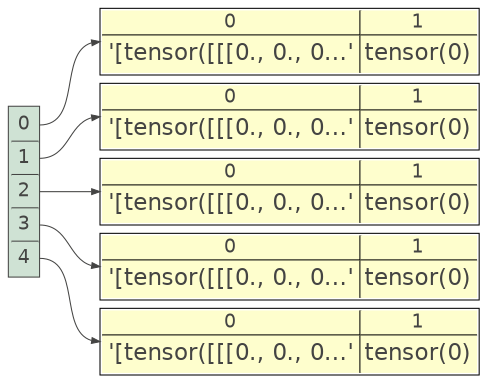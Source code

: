 
    digraph G {
        nodesep=.05;
        ranksep=.4;
        rankdir=LR;
        node [penwidth="0.5", shape=box, width=.1, height=.1];

    node139935482684672 [color="#444443", margin="0.02", fontcolor="#444443", fontname="Helvetica", style=filled, fillcolor="#cfe2d4", label=<<table BORDER="0" CELLPADDING="0" CELLBORDER="0" CELLSPACING="0">
<tr><td port="0" BORDER="1" cellpadding="2" cellspacing="0" sides="b" bgcolor="#cfe2d4" align="left"><font color="#444443" point-size="9">0</font></td>
</tr>
<tr><td port="1" BORDER="1" cellpadding="2" cellspacing="0" sides="b" bgcolor="#cfe2d4" align="left"><font color="#444443" point-size="9">1</font></td>
</tr>
<tr><td port="2" BORDER="1" cellpadding="2" cellspacing="0" sides="b" bgcolor="#cfe2d4" align="left"><font color="#444443" point-size="9">2</font></td>
</tr>
<tr><td port="3" BORDER="1" cellpadding="2" cellspacing="0" sides="b" bgcolor="#cfe2d4" align="left"><font color="#444443" point-size="9">3</font></td>
</tr>
<tr><td port="4" BORDER="0" cellpadding="3" cellspacing="0" bgcolor="#cfe2d4" align="left"><font color="#444443" point-size="9">4</font></td>
</tr>
</table>
>];
node139937925547664 [shape="box", space="0.0", margin="0.01", fontcolor="#444443", fontname="Helvetica", label=<<table BORDER="0" CELLBORDER="0" CELLSPACING="0">
<tr>
<td cellspacing="0" cellpadding="0" bgcolor="#fefecd" border="1" sides="br" valign="top"><font color="#444443" point-size="9">0</font></td>
<td cellspacing="0" cellpadding="0" bgcolor="#fefecd" border="1" sides="b" valign="top"><font color="#444443" point-size="9">1</font></td>
</tr>
<tr>
<td port="0" bgcolor="#fefecd" border="1" sides="r" align="center"><font point-size="11">'[tensor([[[0., 0., 0...'</font></td>
<td port="1" bgcolor="#fefecd" border="0" align="center"><font point-size="11">tensor(0)</font></td>
</tr></table>
>];
node139937925523488 [shape="box", space="0.0", margin="0.01", fontcolor="#444443", fontname="Helvetica", label=<<table BORDER="0" CELLBORDER="0" CELLSPACING="0">
<tr>
<td cellspacing="0" cellpadding="0" bgcolor="#fefecd" border="1" sides="br" valign="top"><font color="#444443" point-size="9">0</font></td>
<td cellspacing="0" cellpadding="0" bgcolor="#fefecd" border="1" sides="b" valign="top"><font color="#444443" point-size="9">1</font></td>
</tr>
<tr>
<td port="0" bgcolor="#fefecd" border="1" sides="r" align="center"><font point-size="11">'[tensor([[[0., 0., 0...'</font></td>
<td port="1" bgcolor="#fefecd" border="0" align="center"><font point-size="11">tensor(0)</font></td>
</tr></table>
>];
node139937925547344 [shape="box", space="0.0", margin="0.01", fontcolor="#444443", fontname="Helvetica", label=<<table BORDER="0" CELLBORDER="0" CELLSPACING="0">
<tr>
<td cellspacing="0" cellpadding="0" bgcolor="#fefecd" border="1" sides="br" valign="top"><font color="#444443" point-size="9">0</font></td>
<td cellspacing="0" cellpadding="0" bgcolor="#fefecd" border="1" sides="b" valign="top"><font color="#444443" point-size="9">1</font></td>
</tr>
<tr>
<td port="0" bgcolor="#fefecd" border="1" sides="r" align="center"><font point-size="11">'[tensor([[[0., 0., 0...'</font></td>
<td port="1" bgcolor="#fefecd" border="0" align="center"><font point-size="11">tensor(0)</font></td>
</tr></table>
>];
node139937925547744 [shape="box", space="0.0", margin="0.01", fontcolor="#444443", fontname="Helvetica", label=<<table BORDER="0" CELLBORDER="0" CELLSPACING="0">
<tr>
<td cellspacing="0" cellpadding="0" bgcolor="#fefecd" border="1" sides="br" valign="top"><font color="#444443" point-size="9">0</font></td>
<td cellspacing="0" cellpadding="0" bgcolor="#fefecd" border="1" sides="b" valign="top"><font color="#444443" point-size="9">1</font></td>
</tr>
<tr>
<td port="0" bgcolor="#fefecd" border="1" sides="r" align="center"><font point-size="11">'[tensor([[[0., 0., 0...'</font></td>
<td port="1" bgcolor="#fefecd" border="0" align="center"><font point-size="11">tensor(0)</font></td>
</tr></table>
>];
node139937925547184 [shape="box", space="0.0", margin="0.01", fontcolor="#444443", fontname="Helvetica", label=<<table BORDER="0" CELLBORDER="0" CELLSPACING="0">
<tr>
<td cellspacing="0" cellpadding="0" bgcolor="#fefecd" border="1" sides="br" valign="top"><font color="#444443" point-size="9">0</font></td>
<td cellspacing="0" cellpadding="0" bgcolor="#fefecd" border="1" sides="b" valign="top"><font color="#444443" point-size="9">1</font></td>
</tr>
<tr>
<td port="0" bgcolor="#fefecd" border="1" sides="r" align="center"><font point-size="11">'[tensor([[[0., 0., 0...'</font></td>
<td port="1" bgcolor="#fefecd" border="0" align="center"><font point-size="11">tensor(0)</font></td>
</tr></table>
>];
node139935482684672:0 -> node139937925547664:w [arrowtail=dot, penwidth="0.5", color="#444443", arrowsize=.4, weight=100]
node139935482684672:1 -> node139937925523488:w [arrowtail=dot, penwidth="0.5", color="#444443", arrowsize=.4, weight=100]
node139935482684672:2 -> node139937925547344:w [arrowtail=dot, penwidth="0.5", color="#444443", arrowsize=.4, weight=100]
node139935482684672:3 -> node139937925547744:w [arrowtail=dot, penwidth="0.5", color="#444443", arrowsize=.4, weight=100]
node139935482684672:4 -> node139937925547184:w [arrowtail=dot, penwidth="0.5", color="#444443", arrowsize=.4, weight=100]
}

